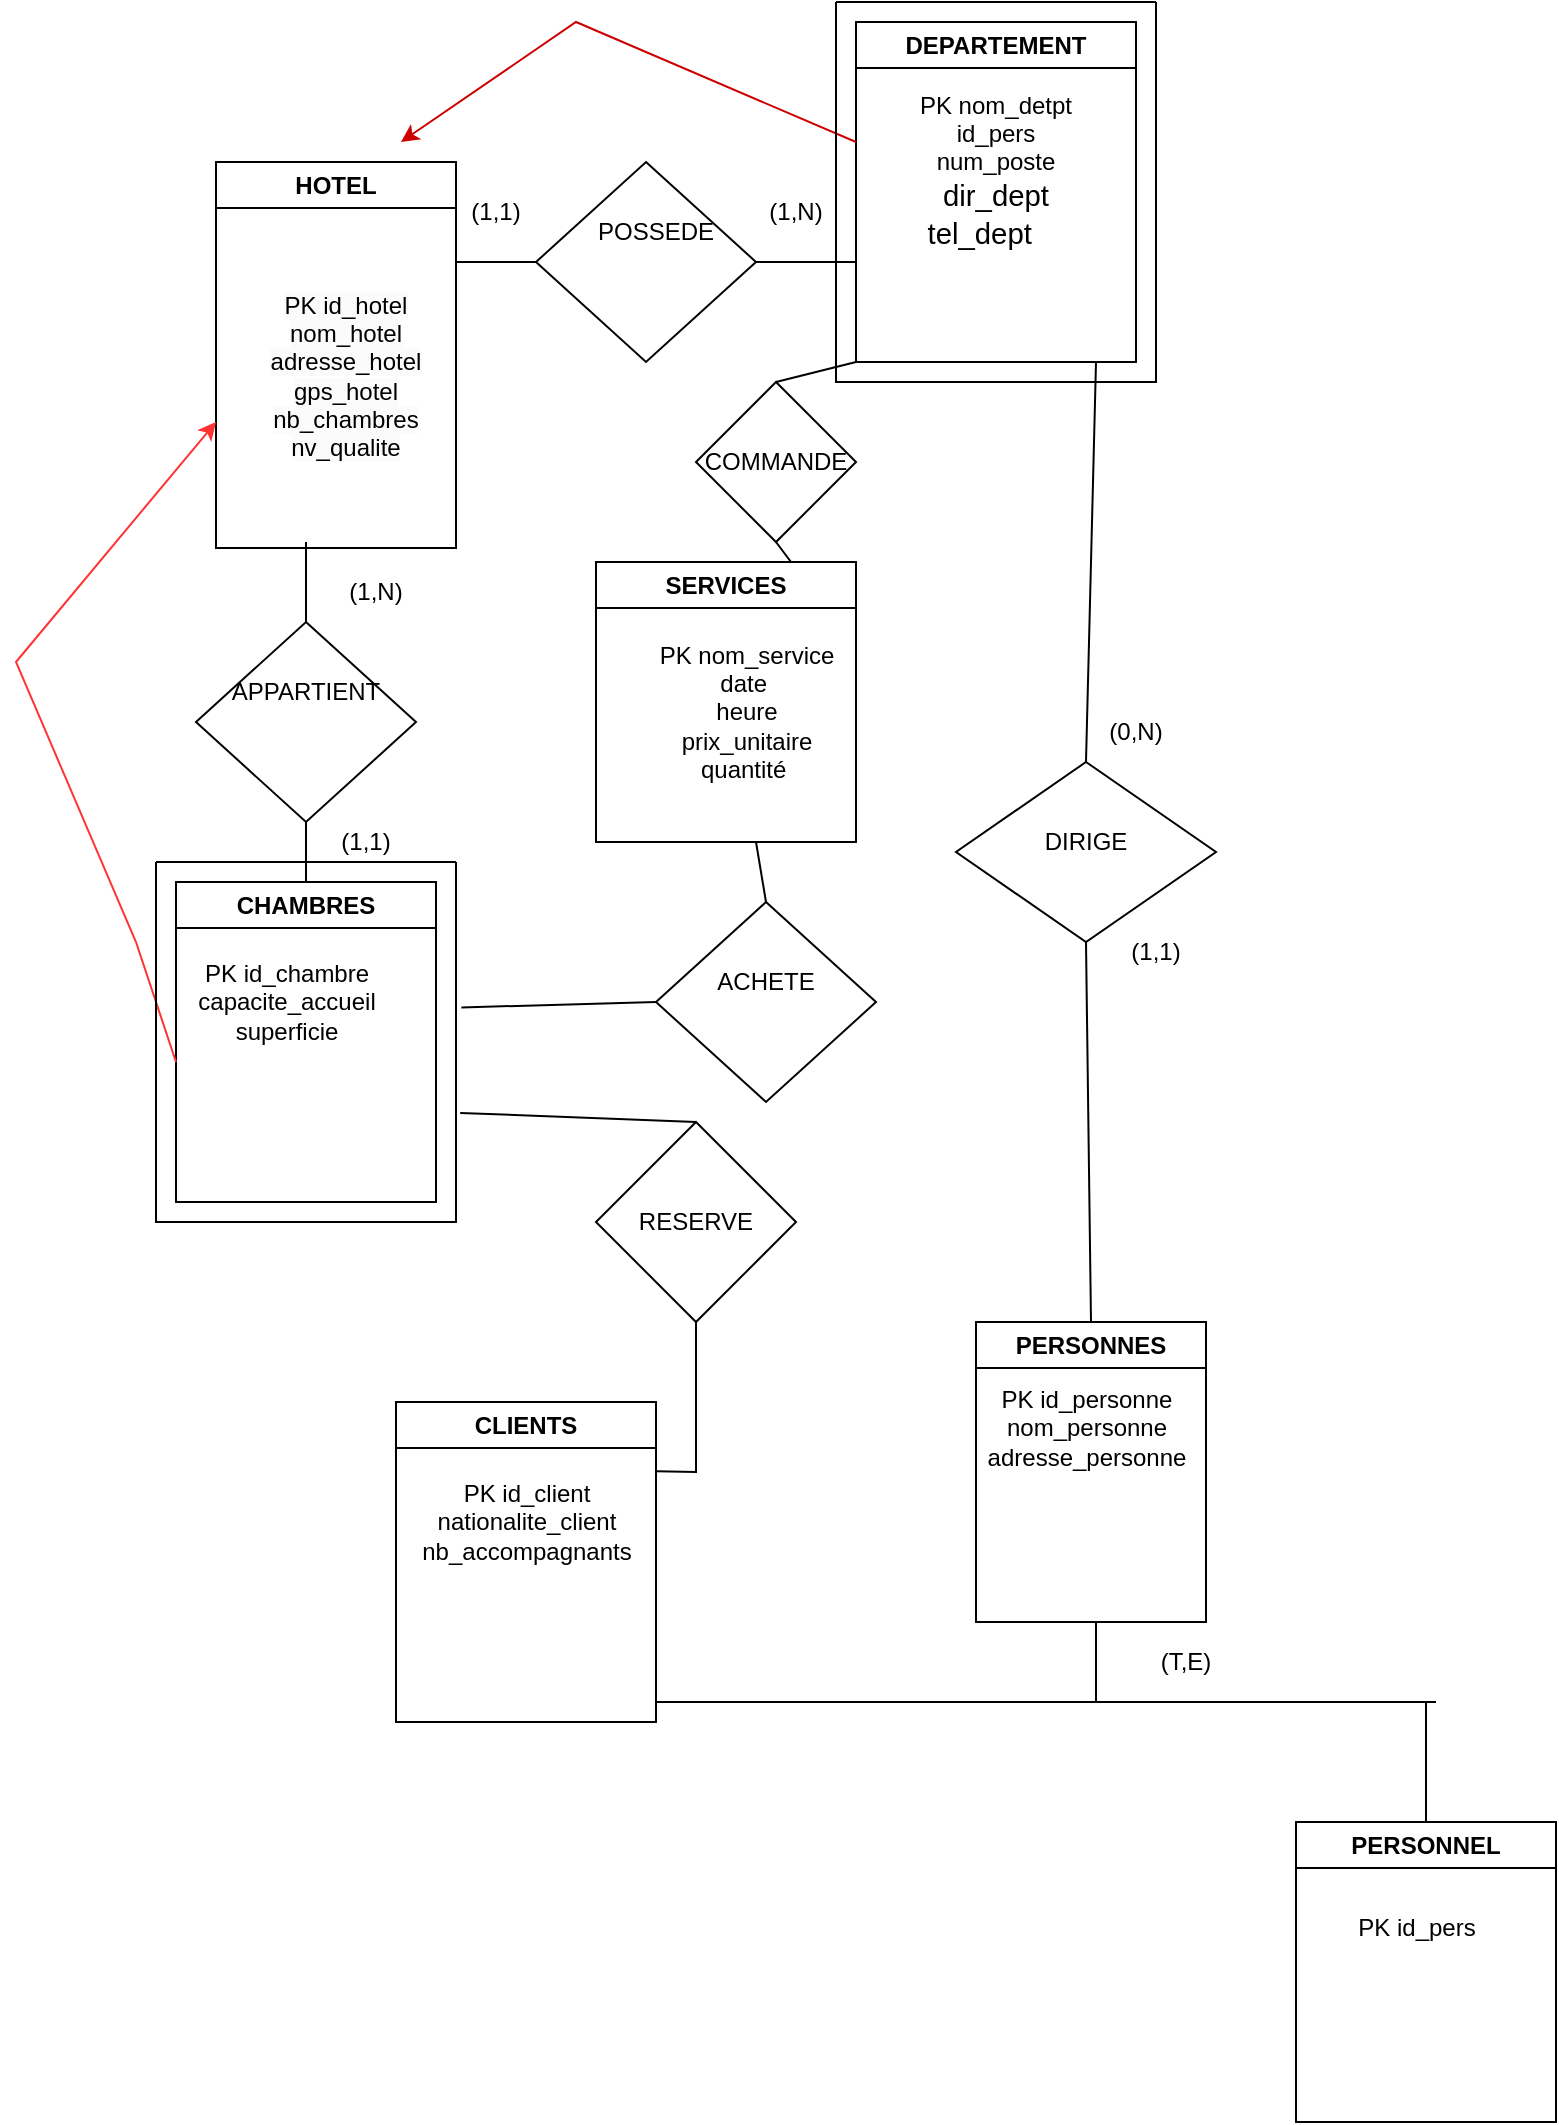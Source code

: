 <mxfile version="22.0.8" type="github">
  <diagram name="Page-1" id="zgpV1GXI23qrvDJeAZ73">
    <mxGraphModel dx="2812" dy="891" grid="1" gridSize="10" guides="1" tooltips="1" connect="1" arrows="1" fold="1" page="1" pageScale="1" pageWidth="827" pageHeight="1169" math="0" shadow="0">
      <root>
        <mxCell id="0" />
        <mxCell id="1" parent="0" />
        <mxCell id="MRO6NliibsER57n4Zfun-1" value="HOTEL" style="swimlane;whiteSpace=wrap;html=1;" parent="1" vertex="1">
          <mxGeometry x="100" y="120" width="120" height="193" as="geometry" />
        </mxCell>
        <mxCell id="MRO6NliibsER57n4Zfun-54" value="&lt;br&gt;&lt;span style=&quot;color: rgb(0, 0, 0); font-family: Helvetica; font-size: 12px; font-style: normal; font-variant-ligatures: normal; font-variant-caps: normal; font-weight: 400; letter-spacing: normal; orphans: 2; text-align: center; text-indent: 0px; text-transform: none; widows: 2; word-spacing: 0px; -webkit-text-stroke-width: 0px; background-color: rgb(251, 251, 251); text-decoration-thickness: initial; text-decoration-style: initial; text-decoration-color: initial; float: none; display: inline !important;&quot;&gt;PK id_hotel&lt;/span&gt;&lt;br style=&quot;border-color: var(--border-color); color: rgb(0, 0, 0); font-family: Helvetica; font-size: 12px; font-style: normal; font-variant-ligatures: normal; font-variant-caps: normal; font-weight: 400; letter-spacing: normal; orphans: 2; text-align: center; text-indent: 0px; text-transform: none; widows: 2; word-spacing: 0px; -webkit-text-stroke-width: 0px; background-color: rgb(251, 251, 251); text-decoration-thickness: initial; text-decoration-style: initial; text-decoration-color: initial;&quot;&gt;&lt;span style=&quot;color: rgb(0, 0, 0); font-family: Helvetica; font-size: 12px; font-style: normal; font-variant-ligatures: normal; font-variant-caps: normal; font-weight: 400; letter-spacing: normal; orphans: 2; text-align: center; text-indent: 0px; text-transform: none; widows: 2; word-spacing: 0px; -webkit-text-stroke-width: 0px; background-color: rgb(251, 251, 251); text-decoration-thickness: initial; text-decoration-style: initial; text-decoration-color: initial; float: none; display: inline !important;&quot;&gt;nom_hotel&lt;/span&gt;&lt;br style=&quot;border-color: var(--border-color); color: rgb(0, 0, 0); font-family: Helvetica; font-size: 12px; font-style: normal; font-variant-ligatures: normal; font-variant-caps: normal; font-weight: 400; letter-spacing: normal; orphans: 2; text-align: center; text-indent: 0px; text-transform: none; widows: 2; word-spacing: 0px; -webkit-text-stroke-width: 0px; background-color: rgb(251, 251, 251); text-decoration-thickness: initial; text-decoration-style: initial; text-decoration-color: initial;&quot;&gt;&lt;span style=&quot;color: rgb(0, 0, 0); font-family: Helvetica; font-size: 12px; font-style: normal; font-variant-ligatures: normal; font-variant-caps: normal; font-weight: 400; letter-spacing: normal; orphans: 2; text-align: center; text-indent: 0px; text-transform: none; widows: 2; word-spacing: 0px; -webkit-text-stroke-width: 0px; background-color: rgb(251, 251, 251); text-decoration-thickness: initial; text-decoration-style: initial; text-decoration-color: initial; float: none; display: inline !important;&quot;&gt;adresse_hotel&lt;/span&gt;&lt;br style=&quot;border-color: var(--border-color); color: rgb(0, 0, 0); font-family: Helvetica; font-size: 12px; font-style: normal; font-variant-ligatures: normal; font-variant-caps: normal; font-weight: 400; letter-spacing: normal; orphans: 2; text-align: center; text-indent: 0px; text-transform: none; widows: 2; word-spacing: 0px; -webkit-text-stroke-width: 0px; background-color: rgb(251, 251, 251); text-decoration-thickness: initial; text-decoration-style: initial; text-decoration-color: initial;&quot;&gt;&lt;span style=&quot;color: rgb(0, 0, 0); font-family: Helvetica; font-size: 12px; font-style: normal; font-variant-ligatures: normal; font-variant-caps: normal; font-weight: 400; letter-spacing: normal; orphans: 2; text-align: center; text-indent: 0px; text-transform: none; widows: 2; word-spacing: 0px; -webkit-text-stroke-width: 0px; background-color: rgb(251, 251, 251); text-decoration-thickness: initial; text-decoration-style: initial; text-decoration-color: initial; float: none; display: inline !important;&quot;&gt;gps_hotel&lt;/span&gt;&lt;br style=&quot;border-color: var(--border-color); color: rgb(0, 0, 0); font-family: Helvetica; font-size: 12px; font-style: normal; font-variant-ligatures: normal; font-variant-caps: normal; font-weight: 400; letter-spacing: normal; orphans: 2; text-align: center; text-indent: 0px; text-transform: none; widows: 2; word-spacing: 0px; -webkit-text-stroke-width: 0px; background-color: rgb(251, 251, 251); text-decoration-thickness: initial; text-decoration-style: initial; text-decoration-color: initial;&quot;&gt;&lt;span style=&quot;color: rgb(0, 0, 0); font-family: Helvetica; font-size: 12px; font-style: normal; font-variant-ligatures: normal; font-variant-caps: normal; font-weight: 400; letter-spacing: normal; orphans: 2; text-align: center; text-indent: 0px; text-transform: none; widows: 2; word-spacing: 0px; -webkit-text-stroke-width: 0px; background-color: rgb(251, 251, 251); text-decoration-thickness: initial; text-decoration-style: initial; text-decoration-color: initial; float: none; display: inline !important;&quot;&gt;nb_chambres&lt;/span&gt;&lt;br style=&quot;border-color: var(--border-color); color: rgb(0, 0, 0); font-family: Helvetica; font-size: 12px; font-style: normal; font-variant-ligatures: normal; font-variant-caps: normal; font-weight: 400; letter-spacing: normal; orphans: 2; text-align: center; text-indent: 0px; text-transform: none; widows: 2; word-spacing: 0px; -webkit-text-stroke-width: 0px; background-color: rgb(251, 251, 251); text-decoration-thickness: initial; text-decoration-style: initial; text-decoration-color: initial;&quot;&gt;&lt;span style=&quot;color: rgb(0, 0, 0); font-family: Helvetica; font-size: 12px; font-style: normal; font-variant-ligatures: normal; font-variant-caps: normal; font-weight: 400; letter-spacing: normal; orphans: 2; text-align: center; text-indent: 0px; text-transform: none; widows: 2; word-spacing: 0px; -webkit-text-stroke-width: 0px; background-color: rgb(251, 251, 251); text-decoration-thickness: initial; text-decoration-style: initial; text-decoration-color: initial; float: none; display: inline !important;&quot;&gt;nv_qualite&lt;br&gt;&lt;/span&gt;" style="text;html=1;strokeColor=none;fillColor=none;align=center;verticalAlign=middle;whiteSpace=wrap;rounded=0;" parent="MRO6NliibsER57n4Zfun-1" vertex="1">
          <mxGeometry x="20" y="85" width="90" height="30" as="geometry" />
        </mxCell>
        <mxCell id="MRO6NliibsER57n4Zfun-2" value="DEPARTEMENT" style="swimlane;whiteSpace=wrap;html=1;" parent="1" vertex="1">
          <mxGeometry x="420" y="50" width="140" height="170" as="geometry" />
        </mxCell>
        <mxCell id="MRO6NliibsER57n4Zfun-24" value="PK nom_detpt&lt;br&gt;id_pers&lt;br&gt;num_poste&lt;br&gt;&lt;span style=&quot;margin: 0px; padding: 0px; user-select: text; -webkit-user-drag: none; -webkit-tap-highlight-color: transparent; text-align: left; background-color: rgb(255, 255, 255); font-size: 11pt; line-height: 19.425px; font-family: Calibri, Calibri_EmbeddedFont, Calibri_MSFontService, sans-serif; font-variant-ligatures: none !important;&quot; class=&quot;TextRun SCXW159923290 BCX0&quot; lang=&quot;FR-FR&quot; data-contrast=&quot;auto&quot;&gt;&lt;/span&gt;&lt;span style=&quot;margin: 0px; padding: 0px; user-select: text; -webkit-user-drag: none; -webkit-tap-highlight-color: transparent; text-align: left; background-color: rgb(255, 255, 255); font-size: 11pt; line-height: 19.425px; font-family: Calibri, Calibri_EmbeddedFont, Calibri_MSFontService, sans-serif;&quot; data-ccp-props=&quot;{&amp;quot;201341983&amp;quot;:0,&amp;quot;335559739&amp;quot;:160,&amp;quot;335559740&amp;quot;:259}&quot; class=&quot;EOP SCXW159923290 BCX0&quot;&gt;&lt;span style=&quot;margin: 0px; padding: 0px; user-select: text; -webkit-user-drag: none; -webkit-tap-highlight-color: transparent; font-size: 11pt; line-height: 19.425px; font-variant-ligatures: none !important;&quot; class=&quot;TextRun SCXW159923290 BCX0&quot; lang=&quot;FR-FR&quot; data-contrast=&quot;auto&quot;&gt;&lt;/span&gt;&lt;span style=&quot;margin: 0px; padding: 0px; user-select: text; -webkit-user-drag: none; -webkit-tap-highlight-color: transparent; font-size: 11pt; line-height: 19.425px;&quot; data-ccp-props=&quot;{&amp;quot;201341983&amp;quot;:0,&amp;quot;335559739&amp;quot;:160,&amp;quot;335559740&amp;quot;:259}&quot; class=&quot;EOP SCXW159923290 BCX0&quot;&gt;&lt;span style=&quot;margin: 0px; padding: 0px; user-select: text; -webkit-user-drag: none; -webkit-tap-highlight-color: transparent; font-size: 11pt; line-height: 19.425px; font-variant-ligatures: none !important;&quot; class=&quot;TextRun SCXW87399350 BCX0&quot; lang=&quot;FR-FR&quot; data-contrast=&quot;auto&quot;&gt;&lt;/span&gt;&lt;span style=&quot;margin: 0px; padding: 0px; user-select: text; -webkit-user-drag: none; -webkit-tap-highlight-color: transparent; font-size: 11pt; line-height: 19.425px;&quot; data-ccp-props=&quot;{&amp;quot;201341983&amp;quot;:0,&amp;quot;335559739&amp;quot;:160,&amp;quot;335559740&amp;quot;:259}&quot; class=&quot;EOP SCXW87399350 BCX0&quot;&gt;&lt;span style=&quot;margin: 0px; padding: 0px; user-select: text; -webkit-user-drag: none; -webkit-tap-highlight-color: transparent; font-size: 11pt; line-height: 19.425px; font-variant-ligatures: none !important;&quot; class=&quot;TextRun SCXW87399350 BCX0&quot; lang=&quot;FR-FR&quot; data-contrast=&quot;auto&quot;&gt;&lt;/span&gt;&lt;span style=&quot;margin: 0px; padding: 0px; user-select: text; -webkit-user-drag: none; -webkit-tap-highlight-color: transparent; font-size: 11pt; line-height: 19.425px;&quot; data-ccp-props=&quot;{&amp;quot;201341983&amp;quot;:0,&amp;quot;335559739&amp;quot;:160,&amp;quot;335559740&amp;quot;:259}&quot; class=&quot;EOP SCXW87399350 BCX0&quot;&gt;dir_dept&lt;br&gt;tel_dept&amp;nbsp;&lt;/span&gt;&amp;nbsp;&lt;/span&gt;&amp;nbsp;&lt;/span&gt;&amp;nbsp;&lt;/span&gt;" style="text;html=1;strokeColor=none;fillColor=none;align=center;verticalAlign=middle;whiteSpace=wrap;rounded=0;" parent="MRO6NliibsER57n4Zfun-2" vertex="1">
          <mxGeometry x="5" y="50" width="130" height="50" as="geometry" />
        </mxCell>
        <mxCell id="MRO6NliibsER57n4Zfun-3" value="CLIENTS" style="swimlane;whiteSpace=wrap;html=1;" parent="1" vertex="1">
          <mxGeometry x="190" y="740" width="130" height="160" as="geometry" />
        </mxCell>
        <mxCell id="MRO6NliibsER57n4Zfun-48" value="PK id_client&lt;br&gt;nationalite_client&lt;br&gt;nb_accompagnants" style="text;html=1;align=center;verticalAlign=middle;resizable=0;points=[];autosize=1;strokeColor=none;fillColor=none;" parent="MRO6NliibsER57n4Zfun-3" vertex="1">
          <mxGeometry y="30" width="130" height="60" as="geometry" />
        </mxCell>
        <mxCell id="MRO6NliibsER57n4Zfun-5" value="PERSONNES" style="swimlane;whiteSpace=wrap;html=1;" parent="1" vertex="1">
          <mxGeometry x="480" y="700" width="115" height="150" as="geometry" />
        </mxCell>
        <mxCell id="MRO6NliibsER57n4Zfun-46" value="PK id_personne&lt;br&gt;nom_personne&lt;br&gt;adresse_personne&lt;br&gt;" style="text;html=1;align=center;verticalAlign=middle;resizable=0;points=[];autosize=1;strokeColor=none;fillColor=none;" parent="MRO6NliibsER57n4Zfun-5" vertex="1">
          <mxGeometry x="-5" y="23" width="120" height="60" as="geometry" />
        </mxCell>
        <mxCell id="MRO6NliibsER57n4Zfun-6" value="PERSONNEL" style="swimlane;whiteSpace=wrap;html=1;" parent="1" vertex="1">
          <mxGeometry x="640" y="950" width="130" height="150" as="geometry" />
        </mxCell>
        <mxCell id="MRO6NliibsER57n4Zfun-47" value="PK id_pers" style="text;html=1;align=center;verticalAlign=middle;resizable=0;points=[];autosize=1;strokeColor=none;fillColor=none;" parent="MRO6NliibsER57n4Zfun-6" vertex="1">
          <mxGeometry x="20" y="38" width="80" height="30" as="geometry" />
        </mxCell>
        <mxCell id="MRO6NliibsER57n4Zfun-7" value="CHAMBRES" style="swimlane;whiteSpace=wrap;html=1;" parent="1" vertex="1">
          <mxGeometry x="80" y="480" width="130" height="160" as="geometry" />
        </mxCell>
        <mxCell id="MRO6NliibsER57n4Zfun-49" value="PK id_chambre&lt;br&gt;capacite_accueil&lt;br&gt;superficie&lt;br&gt;" style="text;html=1;align=center;verticalAlign=middle;resizable=0;points=[];autosize=1;strokeColor=none;fillColor=none;" parent="MRO6NliibsER57n4Zfun-7" vertex="1">
          <mxGeometry y="30" width="110" height="60" as="geometry" />
        </mxCell>
        <mxCell id="MRO6NliibsER57n4Zfun-13" value="" style="rhombus;whiteSpace=wrap;html=1;" parent="1" vertex="1">
          <mxGeometry x="260" y="120" width="110" height="100" as="geometry" />
        </mxCell>
        <mxCell id="MRO6NliibsER57n4Zfun-14" value="POSSEDE" style="text;html=1;strokeColor=none;fillColor=none;align=center;verticalAlign=middle;whiteSpace=wrap;rounded=0;" parent="1" vertex="1">
          <mxGeometry x="290" y="140" width="60" height="30" as="geometry" />
        </mxCell>
        <mxCell id="MRO6NliibsER57n4Zfun-15" value="" style="endArrow=none;html=1;rounded=0;exitX=1;exitY=0.5;exitDx=0;exitDy=0;" parent="1" source="MRO6NliibsER57n4Zfun-13" edge="1">
          <mxGeometry width="50" height="50" relative="1" as="geometry">
            <mxPoint x="380" y="170" as="sourcePoint" />
            <mxPoint x="420" y="170" as="targetPoint" />
          </mxGeometry>
        </mxCell>
        <mxCell id="MRO6NliibsER57n4Zfun-16" value="" style="endArrow=none;html=1;rounded=0;entryX=0;entryY=0.5;entryDx=0;entryDy=0;" parent="1" target="MRO6NliibsER57n4Zfun-13" edge="1">
          <mxGeometry width="50" height="50" relative="1" as="geometry">
            <mxPoint x="220" y="170" as="sourcePoint" />
            <mxPoint x="460" y="350" as="targetPoint" />
            <Array as="points">
              <mxPoint x="240" y="170" />
            </Array>
          </mxGeometry>
        </mxCell>
        <mxCell id="MRO6NliibsER57n4Zfun-17" value="" style="rhombus;whiteSpace=wrap;html=1;" parent="1" vertex="1">
          <mxGeometry x="90" y="350" width="110" height="100" as="geometry" />
        </mxCell>
        <mxCell id="MRO6NliibsER57n4Zfun-18" value="APPARTIENT" style="text;html=1;strokeColor=none;fillColor=none;align=center;verticalAlign=middle;whiteSpace=wrap;rounded=0;" parent="1" vertex="1">
          <mxGeometry x="115" y="370" width="60" height="30" as="geometry" />
        </mxCell>
        <mxCell id="MRO6NliibsER57n4Zfun-20" value="" style="endArrow=none;html=1;rounded=0;entryX=0.5;entryY=0;entryDx=0;entryDy=0;" parent="1" target="MRO6NliibsER57n4Zfun-17" edge="1">
          <mxGeometry width="50" height="50" relative="1" as="geometry">
            <mxPoint x="145" y="310" as="sourcePoint" />
            <mxPoint x="140" y="340" as="targetPoint" />
          </mxGeometry>
        </mxCell>
        <mxCell id="MRO6NliibsER57n4Zfun-21" value="" style="endArrow=none;html=1;rounded=0;exitX=0.5;exitY=0;exitDx=0;exitDy=0;entryX=0.5;entryY=1;entryDx=0;entryDy=0;" parent="1" source="MRO6NliibsER57n4Zfun-7" target="MRO6NliibsER57n4Zfun-17" edge="1">
          <mxGeometry width="50" height="50" relative="1" as="geometry">
            <mxPoint x="410" y="490" as="sourcePoint" />
            <mxPoint x="460" y="440" as="targetPoint" />
          </mxGeometry>
        </mxCell>
        <mxCell id="MRO6NliibsER57n4Zfun-25" value="" style="endArrow=none;html=1;rounded=0;exitX=0.5;exitY=0;exitDx=0;exitDy=0;" parent="1" source="MRO6NliibsER57n4Zfun-34" edge="1">
          <mxGeometry width="50" height="50" relative="1" as="geometry">
            <mxPoint x="490" y="280" as="sourcePoint" />
            <mxPoint x="540" y="220" as="targetPoint" />
          </mxGeometry>
        </mxCell>
        <mxCell id="MRO6NliibsER57n4Zfun-30" value="" style="endArrow=none;html=1;rounded=0;" parent="1" edge="1">
          <mxGeometry width="50" height="50" relative="1" as="geometry">
            <mxPoint x="320" y="890" as="sourcePoint" />
            <mxPoint x="710" y="890" as="targetPoint" />
            <Array as="points">
              <mxPoint x="530" y="890" />
            </Array>
          </mxGeometry>
        </mxCell>
        <mxCell id="MRO6NliibsER57n4Zfun-32" value="" style="endArrow=none;html=1;rounded=0;" parent="1" edge="1">
          <mxGeometry width="50" height="50" relative="1" as="geometry">
            <mxPoint x="540" y="850" as="sourcePoint" />
            <mxPoint x="540" y="890" as="targetPoint" />
          </mxGeometry>
        </mxCell>
        <mxCell id="MRO6NliibsER57n4Zfun-33" value="" style="endArrow=none;html=1;rounded=0;exitX=0.5;exitY=0;exitDx=0;exitDy=0;" parent="1" source="MRO6NliibsER57n4Zfun-6" edge="1">
          <mxGeometry width="50" height="50" relative="1" as="geometry">
            <mxPoint x="710" y="940" as="sourcePoint" />
            <mxPoint x="705" y="890" as="targetPoint" />
          </mxGeometry>
        </mxCell>
        <mxCell id="MRO6NliibsER57n4Zfun-34" value="" style="rhombus;whiteSpace=wrap;html=1;" parent="1" vertex="1">
          <mxGeometry x="470" y="420" width="130" height="90" as="geometry" />
        </mxCell>
        <mxCell id="MRO6NliibsER57n4Zfun-35" value="DIRIGE" style="text;html=1;strokeColor=none;fillColor=none;align=center;verticalAlign=middle;whiteSpace=wrap;rounded=0;" parent="1" vertex="1">
          <mxGeometry x="490" y="440" width="90" height="40" as="geometry" />
        </mxCell>
        <mxCell id="MRO6NliibsER57n4Zfun-37" value="" style="endArrow=none;html=1;rounded=0;exitX=0.5;exitY=0;exitDx=0;exitDy=0;entryX=0.5;entryY=1;entryDx=0;entryDy=0;" parent="1" source="MRO6NliibsER57n4Zfun-5" edge="1" target="MRO6NliibsER57n4Zfun-34">
          <mxGeometry width="50" height="50" relative="1" as="geometry">
            <mxPoint x="530" y="690" as="sourcePoint" />
            <mxPoint x="530" y="500" as="targetPoint" />
          </mxGeometry>
        </mxCell>
        <mxCell id="MRO6NliibsER57n4Zfun-41" value="" style="endArrow=none;html=1;rounded=0;entryX=0;entryY=1;entryDx=0;entryDy=0;exitX=0.5;exitY=0;exitDx=0;exitDy=0;" parent="1" target="MRO6NliibsER57n4Zfun-2" edge="1" source="8NcR2X95_GSZbZ_LJb-Q-12">
          <mxGeometry width="50" height="50" relative="1" as="geometry">
            <mxPoint x="350" y="230" as="sourcePoint" />
            <mxPoint x="520" y="490" as="targetPoint" />
            <Array as="points" />
          </mxGeometry>
        </mxCell>
        <mxCell id="MRO6NliibsER57n4Zfun-60" value="" style="endArrow=classic;html=1;rounded=0;strokeColor=#FF3333;" parent="1" edge="1">
          <mxGeometry width="50" height="50" relative="1" as="geometry">
            <mxPoint x="80" y="570" as="sourcePoint" />
            <mxPoint x="100" y="250" as="targetPoint" />
            <Array as="points">
              <mxPoint x="60" y="510" />
              <mxPoint y="370" />
            </Array>
          </mxGeometry>
        </mxCell>
        <mxCell id="MRO6NliibsER57n4Zfun-61" value="" style="endArrow=classic;html=1;rounded=0;strokeColor=#CC0000;entryX=0.75;entryY=0;entryDx=0;entryDy=0;" parent="1" edge="1">
          <mxGeometry width="50" height="50" relative="1" as="geometry">
            <mxPoint x="420" y="110" as="sourcePoint" />
            <mxPoint x="192.5" y="110.0" as="targetPoint" />
            <Array as="points">
              <mxPoint x="280" y="50" />
            </Array>
          </mxGeometry>
        </mxCell>
        <mxCell id="MRO6NliibsER57n4Zfun-62" value="(1,1)" style="text;html=1;strokeColor=none;fillColor=none;align=center;verticalAlign=middle;whiteSpace=wrap;rounded=0;" parent="1" vertex="1">
          <mxGeometry x="150" y="455" width="50" height="10" as="geometry" />
        </mxCell>
        <mxCell id="MRO6NliibsER57n4Zfun-66" value="(1,N)" style="text;html=1;strokeColor=none;fillColor=none;align=center;verticalAlign=middle;whiteSpace=wrap;rounded=0;" parent="1" vertex="1">
          <mxGeometry x="150" y="320" width="60" height="30" as="geometry" />
        </mxCell>
        <mxCell id="MRO6NliibsER57n4Zfun-70" value="(1,N)" style="text;html=1;strokeColor=none;fillColor=none;align=center;verticalAlign=middle;whiteSpace=wrap;rounded=0;" parent="1" vertex="1">
          <mxGeometry x="360" y="130" width="60" height="30" as="geometry" />
        </mxCell>
        <mxCell id="MRO6NliibsER57n4Zfun-71" value="(1,1)" style="text;html=1;strokeColor=none;fillColor=none;align=center;verticalAlign=middle;whiteSpace=wrap;rounded=0;" parent="1" vertex="1">
          <mxGeometry x="210" y="130" width="60" height="30" as="geometry" />
        </mxCell>
        <mxCell id="wXjqcdj8PDUGvIsbAUyv-3" value="" style="endArrow=none;html=1;rounded=0;exitX=1.018;exitY=0.404;exitDx=0;exitDy=0;exitPerimeter=0;entryX=0;entryY=0.5;entryDx=0;entryDy=0;" parent="1" source="wXjqcdj8PDUGvIsbAUyv-10" edge="1" target="8NcR2X95_GSZbZ_LJb-Q-9">
          <mxGeometry width="50" height="50" relative="1" as="geometry">
            <mxPoint x="330" y="500" as="sourcePoint" />
            <mxPoint x="300" y="540" as="targetPoint" />
          </mxGeometry>
        </mxCell>
        <mxCell id="wXjqcdj8PDUGvIsbAUyv-4" value="(0,N)" style="text;html=1;strokeColor=none;fillColor=none;align=center;verticalAlign=middle;whiteSpace=wrap;rounded=0;" parent="1" vertex="1">
          <mxGeometry x="530" y="390" width="60" height="30" as="geometry" />
        </mxCell>
        <mxCell id="wXjqcdj8PDUGvIsbAUyv-5" value="(1,1)" style="text;html=1;strokeColor=none;fillColor=none;align=center;verticalAlign=middle;whiteSpace=wrap;rounded=0;" parent="1" vertex="1">
          <mxGeometry x="540" y="500" width="60" height="30" as="geometry" />
        </mxCell>
        <mxCell id="wXjqcdj8PDUGvIsbAUyv-10" value="" style="swimlane;startSize=0;" parent="1" vertex="1">
          <mxGeometry x="70" y="470" width="150" height="180" as="geometry" />
        </mxCell>
        <mxCell id="wXjqcdj8PDUGvIsbAUyv-13" value="(T,E)" style="text;html=1;strokeColor=none;fillColor=none;align=center;verticalAlign=middle;whiteSpace=wrap;rounded=0;" parent="1" vertex="1">
          <mxGeometry x="550" y="850" width="70" height="40" as="geometry" />
        </mxCell>
        <mxCell id="8NcR2X95_GSZbZ_LJb-Q-2" value="" style="swimlane;startSize=0;" vertex="1" parent="1">
          <mxGeometry x="410" y="40" width="160" height="190" as="geometry" />
        </mxCell>
        <mxCell id="8NcR2X95_GSZbZ_LJb-Q-3" value="SERVICES" style="swimlane;whiteSpace=wrap;html=1;" vertex="1" parent="1">
          <mxGeometry x="290" y="320" width="130" height="140" as="geometry" />
        </mxCell>
        <mxCell id="MRO6NliibsER57n4Zfun-50" value="PK nom_service&lt;br&gt;date&amp;nbsp;&lt;br&gt;heure&lt;br&gt;prix_unitaire&lt;br&gt;quantité&amp;nbsp;" style="text;html=1;align=center;verticalAlign=middle;resizable=0;points=[];autosize=1;strokeColor=none;fillColor=none;" parent="8NcR2X95_GSZbZ_LJb-Q-3" vertex="1">
          <mxGeometry x="20" y="30" width="110" height="90" as="geometry" />
        </mxCell>
        <mxCell id="8NcR2X95_GSZbZ_LJb-Q-5" value="" style="rhombus;whiteSpace=wrap;html=1;" vertex="1" parent="1">
          <mxGeometry x="290" y="600" width="100" height="100" as="geometry" />
        </mxCell>
        <mxCell id="8NcR2X95_GSZbZ_LJb-Q-6" value="RESERVE" style="text;html=1;strokeColor=none;fillColor=none;align=center;verticalAlign=middle;whiteSpace=wrap;rounded=0;" vertex="1" parent="1">
          <mxGeometry x="310" y="635" width="60" height="30" as="geometry" />
        </mxCell>
        <mxCell id="8NcR2X95_GSZbZ_LJb-Q-7" value="" style="endArrow=none;html=1;rounded=0;exitX=1.002;exitY=0.078;exitDx=0;exitDy=0;exitPerimeter=0;" edge="1" parent="1" source="MRO6NliibsER57n4Zfun-48" target="8NcR2X95_GSZbZ_LJb-Q-5">
          <mxGeometry width="50" height="50" relative="1" as="geometry">
            <mxPoint x="810" y="590" as="sourcePoint" />
            <mxPoint x="860" y="540" as="targetPoint" />
            <Array as="points">
              <mxPoint x="340" y="775" />
            </Array>
          </mxGeometry>
        </mxCell>
        <mxCell id="8NcR2X95_GSZbZ_LJb-Q-8" value="" style="endArrow=none;html=1;rounded=0;exitX=0.5;exitY=0;exitDx=0;exitDy=0;entryX=1.014;entryY=0.697;entryDx=0;entryDy=0;entryPerimeter=0;" edge="1" parent="1" source="8NcR2X95_GSZbZ_LJb-Q-5" target="wXjqcdj8PDUGvIsbAUyv-10">
          <mxGeometry width="50" height="50" relative="1" as="geometry">
            <mxPoint x="810" y="590" as="sourcePoint" />
            <mxPoint x="280" y="580" as="targetPoint" />
          </mxGeometry>
        </mxCell>
        <mxCell id="8NcR2X95_GSZbZ_LJb-Q-9" value="" style="rhombus;whiteSpace=wrap;html=1;" vertex="1" parent="1">
          <mxGeometry x="320" y="490" width="110" height="100" as="geometry" />
        </mxCell>
        <mxCell id="8NcR2X95_GSZbZ_LJb-Q-10" value="ACHETE" style="text;html=1;strokeColor=none;fillColor=none;align=center;verticalAlign=middle;whiteSpace=wrap;rounded=0;" vertex="1" parent="1">
          <mxGeometry x="330" y="510" width="90" height="40" as="geometry" />
        </mxCell>
        <mxCell id="8NcR2X95_GSZbZ_LJb-Q-11" value="" style="endArrow=none;html=1;rounded=0;exitX=0.5;exitY=0;exitDx=0;exitDy=0;" edge="1" parent="1" source="8NcR2X95_GSZbZ_LJb-Q-9">
          <mxGeometry width="50" height="50" relative="1" as="geometry">
            <mxPoint x="730" y="540" as="sourcePoint" />
            <mxPoint x="370" y="460" as="targetPoint" />
          </mxGeometry>
        </mxCell>
        <mxCell id="8NcR2X95_GSZbZ_LJb-Q-12" value="COMMANDE" style="rhombus;whiteSpace=wrap;html=1;" vertex="1" parent="1">
          <mxGeometry x="340" y="230" width="80" height="80" as="geometry" />
        </mxCell>
        <mxCell id="8NcR2X95_GSZbZ_LJb-Q-13" value="" style="endArrow=none;html=1;rounded=0;entryX=0.5;entryY=1;entryDx=0;entryDy=0;exitX=0.75;exitY=0;exitDx=0;exitDy=0;" edge="1" parent="1" source="8NcR2X95_GSZbZ_LJb-Q-3" target="8NcR2X95_GSZbZ_LJb-Q-12">
          <mxGeometry width="50" height="50" relative="1" as="geometry">
            <mxPoint x="660" y="480" as="sourcePoint" />
            <mxPoint x="710" y="430" as="targetPoint" />
          </mxGeometry>
        </mxCell>
      </root>
    </mxGraphModel>
  </diagram>
</mxfile>
